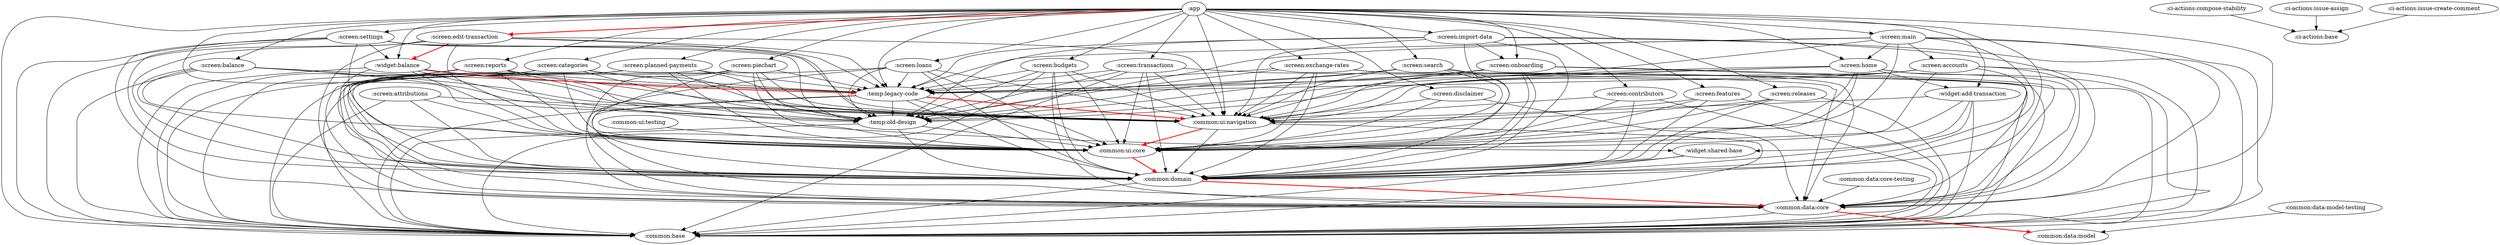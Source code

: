 digraph G {
":app" -> ":screen:balance"
":app" -> ":screen:budgets"
":app" -> ":screen:categories"
":app" -> ":screen:contributors"
":app" -> ":screen:disclaimer"
":app" -> ":screen:edit-transaction" [color=red style=bold]
":app" -> ":screen:exchange-rates"
":app" -> ":screen:features"
":app" -> ":screen:home"
":app" -> ":screen:import-data"
":app" -> ":screen:loans"
":app" -> ":screen:main"
":app" -> ":screen:onboarding"
":app" -> ":screen:piechart"
":app" -> ":screen:planned-payments"
":app" -> ":screen:releases"
":app" -> ":screen:reports"
":app" -> ":screen:search"
":app" -> ":screen:settings"
":app" -> ":screen:transactions"
":app" -> ":common:base"
":app" -> ":common:data:core"
":app" -> ":common:domain"
":app" -> ":common:ui:navigation"
":app" -> ":temp:legacy-code"
":app" -> ":temp:old-design"
":app" -> ":widget:add-transaction"
":app" -> ":widget:balance"
":screen:attributions" -> ":common:base"
":screen:attributions" -> ":common:domain"
":screen:attributions" -> ":common:ui:core"
":screen:attributions" -> ":common:ui:navigation"
":screen:balance" -> ":common:base"
":screen:balance" -> ":common:domain"
":screen:balance" -> ":common:ui:core"
":screen:balance" -> ":common:ui:navigation"
":screen:balance" -> ":temp:legacy-code"
":screen:balance" -> ":temp:old-design"
":screen:budgets" -> ":common:base"
":screen:budgets" -> ":common:data:core"
":screen:budgets" -> ":common:domain"
":screen:budgets" -> ":common:ui:core"
":screen:budgets" -> ":common:ui:navigation"
":screen:budgets" -> ":temp:legacy-code"
":screen:budgets" -> ":temp:old-design"
":screen:categories" -> ":common:base"
":screen:categories" -> ":common:data:core"
":screen:categories" -> ":common:domain"
":screen:categories" -> ":common:ui:core"
":screen:categories" -> ":common:ui:navigation"
":screen:categories" -> ":temp:legacy-code"
":screen:categories" -> ":temp:old-design"
":screen:contributors" -> ":common:base"
":screen:contributors" -> ":common:domain"
":screen:contributors" -> ":common:ui:core"
":screen:contributors" -> ":common:ui:navigation"
":screen:disclaimer" -> ":common:data:core"
":screen:disclaimer" -> ":common:ui:core"
":screen:disclaimer" -> ":common:ui:navigation"
":screen:edit-transaction" -> ":common:base"
":screen:edit-transaction" -> ":common:data:core"
":screen:edit-transaction" -> ":common:domain"
":screen:edit-transaction" -> ":common:ui:core"
":screen:edit-transaction" -> ":common:ui:navigation"
":screen:edit-transaction" -> ":temp:legacy-code"
":screen:edit-transaction" -> ":temp:old-design"
":screen:edit-transaction" -> ":widget:balance" [color=red style=bold]
":screen:exchange-rates" -> ":common:base"
":screen:exchange-rates" -> ":common:data:core"
":screen:exchange-rates" -> ":common:domain"
":screen:exchange-rates" -> ":common:ui:core"
":screen:exchange-rates" -> ":common:ui:navigation"
":screen:exchange-rates" -> ":temp:legacy-code"
":screen:exchange-rates" -> ":temp:old-design"
":screen:features" -> ":common:base"
":screen:features" -> ":common:domain"
":screen:features" -> ":common:ui:core"
":screen:features" -> ":common:ui:navigation"
":screen:home" -> ":common:base"
":screen:home" -> ":common:data:core"
":screen:home" -> ":common:domain"
":screen:home" -> ":common:ui:core"
":screen:home" -> ":common:ui:navigation"
":screen:home" -> ":temp:legacy-code"
":screen:home" -> ":temp:old-design"
":screen:home" -> ":widget:add-transaction"
":screen:import-data" -> ":screen:onboarding"
":screen:import-data" -> ":common:base"
":screen:import-data" -> ":common:data:core"
":screen:import-data" -> ":common:domain"
":screen:import-data" -> ":common:ui:core"
":screen:import-data" -> ":common:ui:navigation"
":screen:import-data" -> ":temp:legacy-code"
":screen:import-data" -> ":temp:old-design"
":screen:loans" -> ":common:base"
":screen:loans" -> ":common:data:core"
":screen:loans" -> ":common:domain"
":screen:loans" -> ":common:ui:core"
":screen:loans" -> ":common:ui:navigation"
":screen:loans" -> ":temp:legacy-code"
":screen:loans" -> ":temp:old-design"
":screen:main" -> ":screen:accounts"
":screen:main" -> ":screen:home"
":screen:main" -> ":common:base"
":screen:main" -> ":common:data:core"
":screen:main" -> ":common:domain"
":screen:main" -> ":common:ui:core"
":screen:main" -> ":common:ui:navigation"
":screen:main" -> ":temp:legacy-code"
":screen:main" -> ":temp:old-design"
":screen:onboarding" -> ":common:base"
":screen:onboarding" -> ":common:data:core"
":screen:onboarding" -> ":common:domain"
":screen:onboarding" -> ":common:ui:core"
":screen:onboarding" -> ":common:ui:navigation"
":screen:onboarding" -> ":temp:legacy-code"
":screen:onboarding" -> ":temp:old-design"
":screen:piechart" -> ":common:base"
":screen:piechart" -> ":common:data:core"
":screen:piechart" -> ":common:domain"
":screen:piechart" -> ":common:ui:core"
":screen:piechart" -> ":common:ui:navigation"
":screen:piechart" -> ":temp:legacy-code"
":screen:piechart" -> ":temp:old-design"
":screen:planned-payments" -> ":common:base"
":screen:planned-payments" -> ":common:data:core"
":screen:planned-payments" -> ":common:domain"
":screen:planned-payments" -> ":common:ui:core"
":screen:planned-payments" -> ":common:ui:navigation"
":screen:planned-payments" -> ":temp:legacy-code"
":screen:planned-payments" -> ":temp:old-design"
":screen:releases" -> ":common:base"
":screen:releases" -> ":common:domain"
":screen:releases" -> ":common:ui:core"
":screen:releases" -> ":common:ui:navigation"
":screen:reports" -> ":common:base"
":screen:reports" -> ":common:data:core"
":screen:reports" -> ":common:domain"
":screen:reports" -> ":common:ui:core"
":screen:reports" -> ":common:ui:navigation"
":screen:reports" -> ":temp:legacy-code"
":screen:reports" -> ":temp:old-design"
":screen:search" -> ":common:base"
":screen:search" -> ":common:data:core"
":screen:search" -> ":common:domain"
":screen:search" -> ":common:ui:core"
":screen:search" -> ":common:ui:navigation"
":screen:search" -> ":temp:legacy-code"
":screen:search" -> ":temp:old-design"
":screen:settings" -> ":common:base"
":screen:settings" -> ":common:data:core"
":screen:settings" -> ":common:domain"
":screen:settings" -> ":common:ui:core"
":screen:settings" -> ":common:ui:navigation"
":screen:settings" -> ":temp:legacy-code"
":screen:settings" -> ":temp:old-design"
":screen:settings" -> ":widget:balance"
":screen:transactions" -> ":common:base"
":screen:transactions" -> ":common:data:core"
":screen:transactions" -> ":common:domain"
":screen:transactions" -> ":common:ui:core"
":screen:transactions" -> ":common:ui:navigation"
":screen:transactions" -> ":temp:legacy-code"
":screen:transactions" -> ":temp:old-design"
":common:data:core" -> ":common:data:model" [color=red style=bold]
":common:data:core" -> ":common:base"
":common:domain" -> ":common:base"
":common:domain" -> ":common:data:core" [color=red style=bold]
":common:ui:navigation" -> ":common:base"
":common:ui:navigation" -> ":common:domain"
":common:ui:navigation" -> ":common:ui:core" [color=red style=bold]
":temp:legacy-code" -> ":common:base"
":temp:legacy-code" -> ":common:data:core"
":temp:legacy-code" -> ":common:domain"
":temp:legacy-code" -> ":common:ui:core"
":temp:legacy-code" -> ":common:ui:navigation" [color=red style=bold]
":temp:legacy-code" -> ":temp:old-design"
":temp:old-design" -> ":common:base"
":temp:old-design" -> ":common:ui:core"
":temp:old-design" -> ":common:domain"
":widget:add-transaction" -> ":common:base"
":widget:add-transaction" -> ":common:domain"
":widget:add-transaction" -> ":common:ui:core"
":widget:add-transaction" -> ":common:ui:navigation"
":widget:add-transaction" -> ":widget:shared-base"
":widget:balance" -> ":common:base"
":widget:balance" -> ":common:domain"
":widget:balance" -> ":common:ui:core"
":widget:balance" -> ":common:ui:navigation"
":widget:balance" -> ":temp:old-design"
":widget:balance" -> ":widget:shared-base"
":widget:balance" -> ":temp:legacy-code" [color=red style=bold]
":common:ui:core" -> ":common:domain" [color=red style=bold]
":screen:accounts" -> ":common:base"
":screen:accounts" -> ":common:data:core"
":screen:accounts" -> ":common:domain"
":screen:accounts" -> ":common:ui:core"
":screen:accounts" -> ":common:ui:navigation"
":screen:accounts" -> ":temp:legacy-code"
":screen:accounts" -> ":temp:old-design"
":widget:shared-base" -> ":common:base"
":widget:shared-base" -> ":common:domain"
":ci-actions:compose-stability" -> ":ci-actions:base"
":ci-actions:issue-assign" -> ":ci-actions:base"
":ci-actions:issue-create-comment" -> ":ci-actions:base"
":common:data:core-testing" -> ":common:data:core"
":common:data:model-testing" -> ":common:data:model"
":common:ui:testing" -> ":common:ui:core"
}